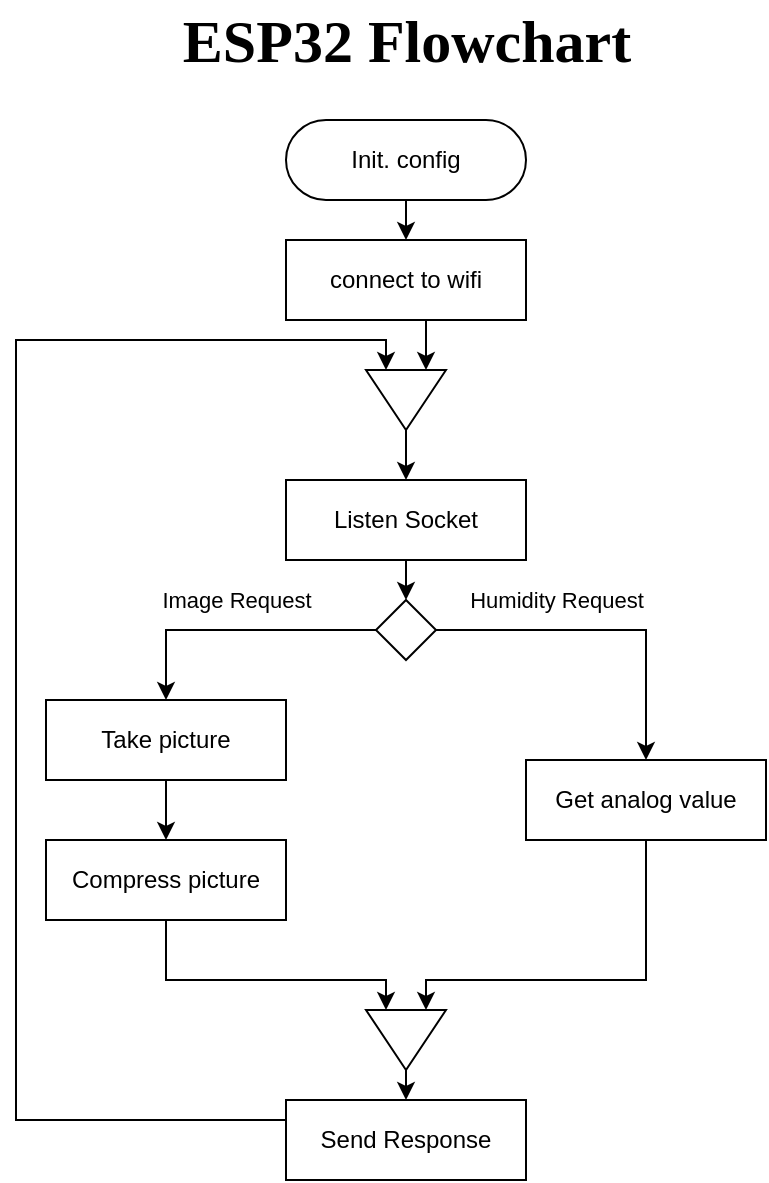 <mxfile version="12.3.2" type="device" pages="1"><diagram id="sedrPphfcGuCO9MiiOXL" name="Page-1"><mxGraphModel dx="946" dy="680" grid="1" gridSize="10" guides="1" tooltips="1" connect="1" arrows="1" fold="1" page="1" pageScale="1" pageWidth="4681" pageHeight="3300" math="0" shadow="0"><root><mxCell id="0"/><mxCell id="1" parent="0"/><mxCell id="SXk3n7L_Yqi9NcnMHpBG-2" value="&lt;font face=&quot;Times New Roman&quot; size=&quot;1&quot;&gt;&lt;b style=&quot;font-size: 30px&quot;&gt;ESP32 Flowchart&lt;/b&gt;&lt;/font&gt;" style="text;html=1;resizable=0;points=[];autosize=1;align=center;verticalAlign=top;spacingTop=-4;" parent="1" vertex="1"><mxGeometry x="295" y="100" width="240" height="20" as="geometry"/></mxCell><mxCell id="SXk3n7L_Yqi9NcnMHpBG-6" style="edgeStyle=orthogonalEdgeStyle;rounded=0;orthogonalLoop=1;jettySize=auto;html=1;exitX=0.5;exitY=1;exitDx=0;exitDy=0;entryX=0.5;entryY=0;entryDx=0;entryDy=0;" parent="1" source="SXk3n7L_Yqi9NcnMHpBG-3" target="SXk3n7L_Yqi9NcnMHpBG-4" edge="1"><mxGeometry relative="1" as="geometry"/></mxCell><mxCell id="SXk3n7L_Yqi9NcnMHpBG-3" value="Init. config" style="rounded=1;whiteSpace=wrap;html=1;align=center;arcSize=50;" parent="1" vertex="1"><mxGeometry x="355" y="160" width="120" height="40" as="geometry"/></mxCell><mxCell id="1cG8C5tfNnKY3iJ7hof7-6" style="edgeStyle=orthogonalEdgeStyle;rounded=0;orthogonalLoop=1;jettySize=auto;html=1;exitX=0.5;exitY=1;exitDx=0;exitDy=0;entryX=0;entryY=0.25;entryDx=0;entryDy=0;" edge="1" parent="1" source="SXk3n7L_Yqi9NcnMHpBG-4" target="1cG8C5tfNnKY3iJ7hof7-1"><mxGeometry relative="1" as="geometry"/></mxCell><mxCell id="SXk3n7L_Yqi9NcnMHpBG-4" value="connect to wifi" style="rounded=1;whiteSpace=wrap;html=1;align=center;arcSize=0;" parent="1" vertex="1"><mxGeometry x="355" y="220" width="120" height="40" as="geometry"/></mxCell><mxCell id="CvTrNAbBGeME1JVzAWQT-1" value="Image Request" style="edgeStyle=orthogonalEdgeStyle;rounded=0;orthogonalLoop=1;jettySize=auto;html=1;exitX=0;exitY=0.5;exitDx=0;exitDy=0;entryX=0.5;entryY=0;entryDx=0;entryDy=0;" parent="1" source="1cG8C5tfNnKY3iJ7hof7-8" target="SXk3n7L_Yqi9NcnMHpBG-9" edge="1"><mxGeometry y="-15" relative="1" as="geometry"><mxPoint as="offset"/><mxPoint x="280" y="350" as="targetPoint"/></mxGeometry></mxCell><mxCell id="CvTrNAbBGeME1JVzAWQT-2" value="Humidity Request" style="edgeStyle=orthogonalEdgeStyle;rounded=0;orthogonalLoop=1;jettySize=auto;html=1;exitX=1;exitY=0.5;exitDx=0;exitDy=0;entryX=0.5;entryY=0;entryDx=0;entryDy=0;" parent="1" source="1cG8C5tfNnKY3iJ7hof7-8" target="SXk3n7L_Yqi9NcnMHpBG-10" edge="1"><mxGeometry x="-0.294" y="15" relative="1" as="geometry"><mxPoint as="offset"/><mxPoint x="535" y="330" as="targetPoint"/></mxGeometry></mxCell><mxCell id="1cG8C5tfNnKY3iJ7hof7-9" style="edgeStyle=orthogonalEdgeStyle;rounded=0;orthogonalLoop=1;jettySize=auto;html=1;exitX=0.5;exitY=1;exitDx=0;exitDy=0;entryX=0.5;entryY=0;entryDx=0;entryDy=0;" edge="1" parent="1" source="SXk3n7L_Yqi9NcnMHpBG-8" target="1cG8C5tfNnKY3iJ7hof7-8"><mxGeometry relative="1" as="geometry"/></mxCell><mxCell id="SXk3n7L_Yqi9NcnMHpBG-8" value="Listen Socket" style="rounded=1;whiteSpace=wrap;html=1;align=center;arcSize=0;" parent="1" vertex="1"><mxGeometry x="355" y="340" width="120" height="40" as="geometry"/></mxCell><mxCell id="CvTrNAbBGeME1JVzAWQT-6" style="edgeStyle=orthogonalEdgeStyle;rounded=0;orthogonalLoop=1;jettySize=auto;html=1;exitX=0.5;exitY=1;exitDx=0;exitDy=0;entryX=0.5;entryY=0;entryDx=0;entryDy=0;" parent="1" source="SXk3n7L_Yqi9NcnMHpBG-9" target="CvTrNAbBGeME1JVzAWQT-4" edge="1"><mxGeometry relative="1" as="geometry"/></mxCell><mxCell id="SXk3n7L_Yqi9NcnMHpBG-9" value="Take picture" style="rounded=1;whiteSpace=wrap;html=1;align=center;arcSize=0;" parent="1" vertex="1"><mxGeometry x="235" y="450" width="120" height="40" as="geometry"/></mxCell><mxCell id="CvTrNAbBGeME1JVzAWQT-8" style="edgeStyle=orthogonalEdgeStyle;rounded=0;orthogonalLoop=1;jettySize=auto;html=1;exitX=0.5;exitY=1;exitDx=0;exitDy=0;entryX=0;entryY=0.25;entryDx=0;entryDy=0;" parent="1" source="SXk3n7L_Yqi9NcnMHpBG-10" target="1cG8C5tfNnKY3iJ7hof7-10" edge="1"><mxGeometry relative="1" as="geometry"><Array as="points"><mxPoint x="535" y="590"/><mxPoint x="425" y="590"/></Array><mxPoint x="535" y="630" as="targetPoint"/></mxGeometry></mxCell><mxCell id="SXk3n7L_Yqi9NcnMHpBG-10" value="Get analog value" style="rounded=1;whiteSpace=wrap;html=1;align=center;arcSize=0;" parent="1" vertex="1"><mxGeometry x="475" y="480" width="120" height="40" as="geometry"/></mxCell><mxCell id="CvTrNAbBGeME1JVzAWQT-7" style="edgeStyle=orthogonalEdgeStyle;rounded=0;orthogonalLoop=1;jettySize=auto;html=1;exitX=0.5;exitY=1;exitDx=0;exitDy=0;entryX=0;entryY=0.75;entryDx=0;entryDy=0;" parent="1" source="CvTrNAbBGeME1JVzAWQT-4" target="1cG8C5tfNnKY3iJ7hof7-10" edge="1"><mxGeometry relative="1" as="geometry"><mxPoint x="310" y="640" as="targetPoint"/><Array as="points"><mxPoint x="295" y="590"/><mxPoint x="405" y="590"/></Array></mxGeometry></mxCell><mxCell id="CvTrNAbBGeME1JVzAWQT-4" value="Compress picture" style="rounded=1;whiteSpace=wrap;html=1;align=center;arcSize=0;" parent="1" vertex="1"><mxGeometry x="235" y="520" width="120" height="40" as="geometry"/></mxCell><mxCell id="1cG8C5tfNnKY3iJ7hof7-7" style="edgeStyle=orthogonalEdgeStyle;rounded=0;orthogonalLoop=1;jettySize=auto;html=1;exitX=0;exitY=0.5;exitDx=0;exitDy=0;entryX=0;entryY=0.75;entryDx=0;entryDy=0;" edge="1" parent="1" source="CvTrNAbBGeME1JVzAWQT-5" target="1cG8C5tfNnKY3iJ7hof7-1"><mxGeometry relative="1" as="geometry"><Array as="points"><mxPoint x="220" y="660"/><mxPoint x="220" y="270"/><mxPoint x="405" y="270"/></Array></mxGeometry></mxCell><mxCell id="CvTrNAbBGeME1JVzAWQT-5" value="Send Response" style="rounded=1;whiteSpace=wrap;html=1;align=center;arcSize=0;" parent="1" vertex="1"><mxGeometry x="355" y="650" width="120" height="40" as="geometry"/></mxCell><mxCell id="1cG8C5tfNnKY3iJ7hof7-5" style="edgeStyle=orthogonalEdgeStyle;rounded=0;orthogonalLoop=1;jettySize=auto;html=1;exitX=1;exitY=0.5;exitDx=0;exitDy=0;entryX=0.5;entryY=0;entryDx=0;entryDy=0;" edge="1" parent="1" source="1cG8C5tfNnKY3iJ7hof7-1" target="SXk3n7L_Yqi9NcnMHpBG-8"><mxGeometry relative="1" as="geometry"/></mxCell><mxCell id="1cG8C5tfNnKY3iJ7hof7-1" value="" style="triangle;whiteSpace=wrap;html=1;rotation=90;" vertex="1" parent="1"><mxGeometry x="400" y="280" width="30" height="40" as="geometry"/></mxCell><mxCell id="1cG8C5tfNnKY3iJ7hof7-8" value="" style="rhombus;whiteSpace=wrap;html=1;" vertex="1" parent="1"><mxGeometry x="400" y="400" width="30" height="30" as="geometry"/></mxCell><mxCell id="1cG8C5tfNnKY3iJ7hof7-11" style="edgeStyle=orthogonalEdgeStyle;rounded=0;orthogonalLoop=1;jettySize=auto;html=1;exitX=1;exitY=0.5;exitDx=0;exitDy=0;entryX=0.5;entryY=0;entryDx=0;entryDy=0;" edge="1" parent="1" source="1cG8C5tfNnKY3iJ7hof7-10" target="CvTrNAbBGeME1JVzAWQT-5"><mxGeometry relative="1" as="geometry"/></mxCell><mxCell id="1cG8C5tfNnKY3iJ7hof7-10" value="" style="triangle;whiteSpace=wrap;html=1;rotation=90;" vertex="1" parent="1"><mxGeometry x="400" y="600" width="30" height="40" as="geometry"/></mxCell></root></mxGraphModel></diagram></mxfile>